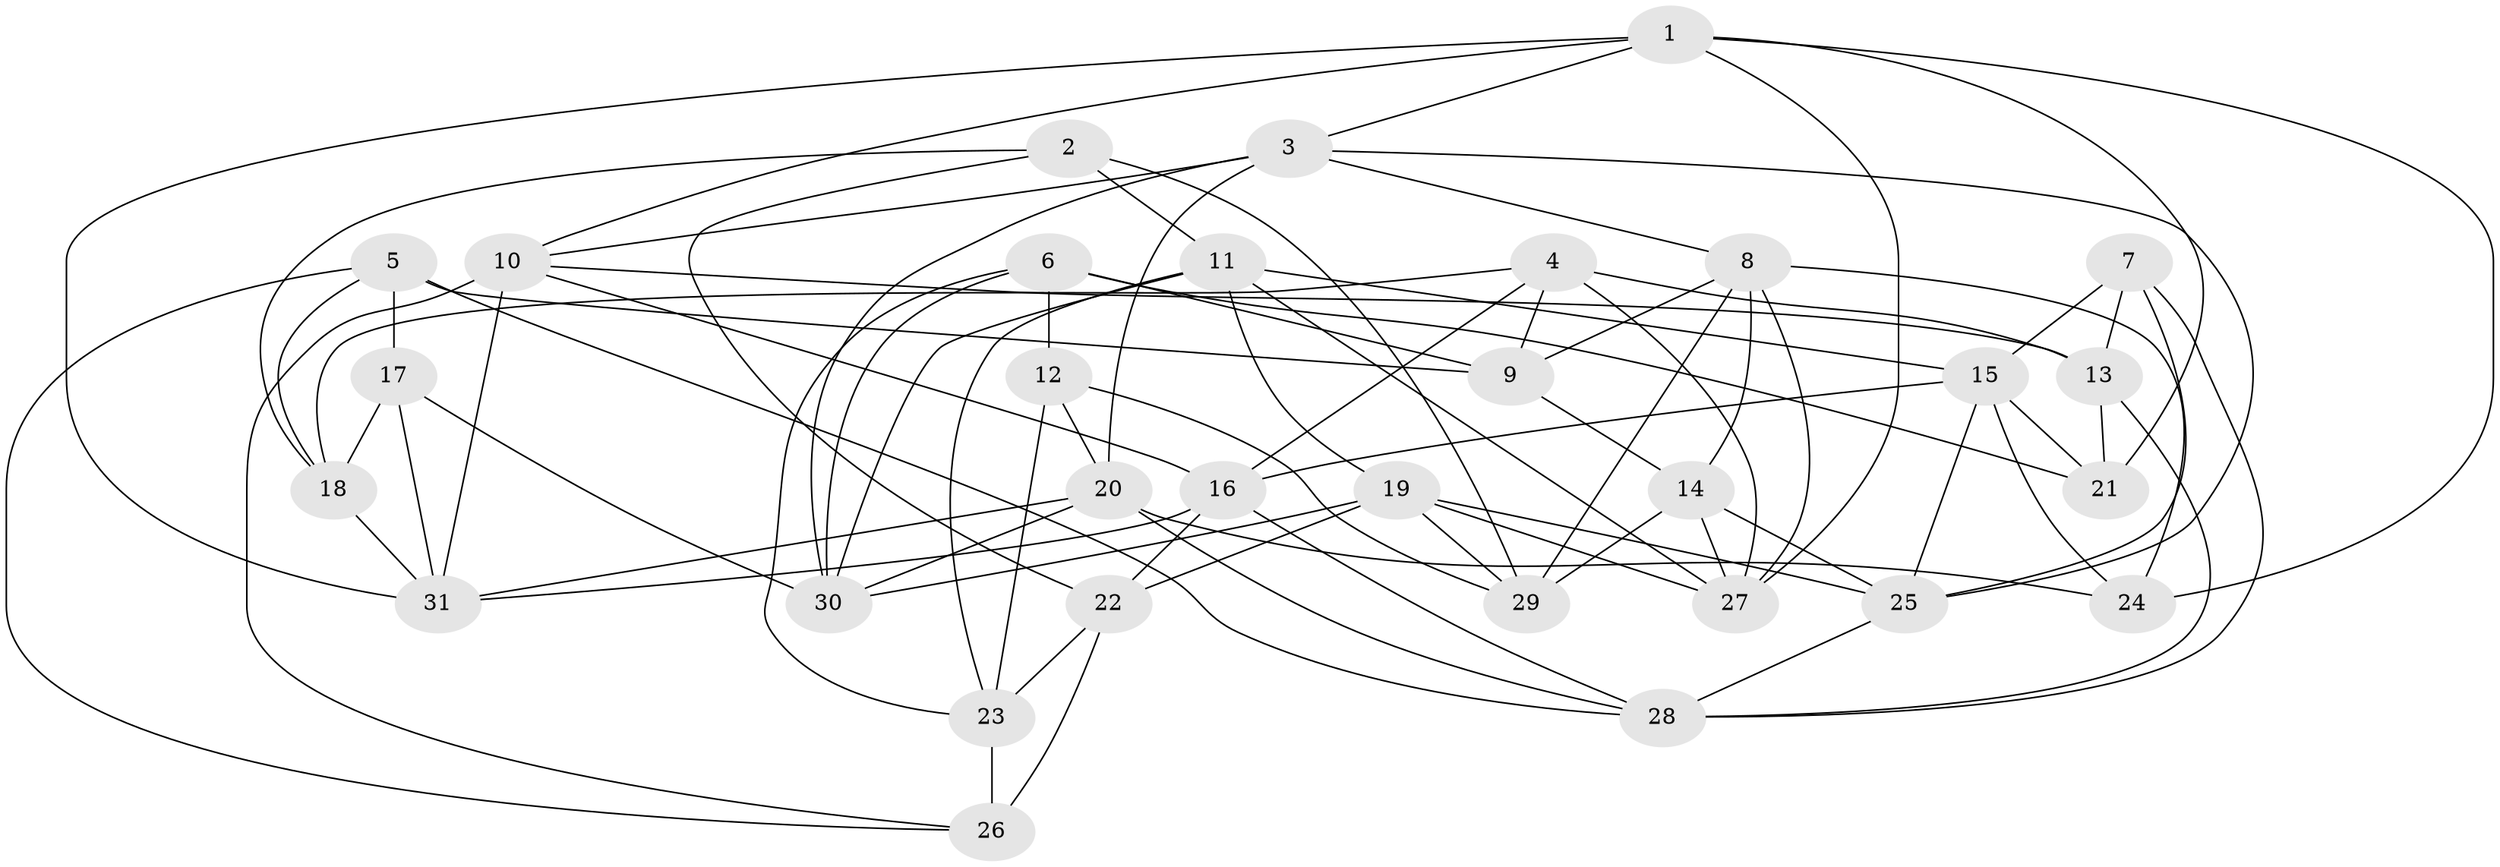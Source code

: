 // original degree distribution, {4: 1.0}
// Generated by graph-tools (version 1.1) at 2025/50/03/09/25 03:50:43]
// undirected, 31 vertices, 81 edges
graph export_dot {
graph [start="1"]
  node [color=gray90,style=filled];
  1;
  2;
  3;
  4;
  5;
  6;
  7;
  8;
  9;
  10;
  11;
  12;
  13;
  14;
  15;
  16;
  17;
  18;
  19;
  20;
  21;
  22;
  23;
  24;
  25;
  26;
  27;
  28;
  29;
  30;
  31;
  1 -- 3 [weight=1.0];
  1 -- 10 [weight=1.0];
  1 -- 21 [weight=1.0];
  1 -- 24 [weight=1.0];
  1 -- 27 [weight=1.0];
  1 -- 31 [weight=1.0];
  2 -- 11 [weight=1.0];
  2 -- 18 [weight=1.0];
  2 -- 22 [weight=1.0];
  2 -- 29 [weight=1.0];
  3 -- 8 [weight=1.0];
  3 -- 10 [weight=1.0];
  3 -- 20 [weight=1.0];
  3 -- 25 [weight=1.0];
  3 -- 30 [weight=1.0];
  4 -- 9 [weight=1.0];
  4 -- 13 [weight=2.0];
  4 -- 16 [weight=1.0];
  4 -- 18 [weight=1.0];
  4 -- 27 [weight=1.0];
  5 -- 9 [weight=1.0];
  5 -- 17 [weight=2.0];
  5 -- 18 [weight=1.0];
  5 -- 26 [weight=1.0];
  5 -- 28 [weight=1.0];
  6 -- 9 [weight=2.0];
  6 -- 12 [weight=1.0];
  6 -- 21 [weight=1.0];
  6 -- 23 [weight=1.0];
  6 -- 30 [weight=1.0];
  7 -- 13 [weight=1.0];
  7 -- 15 [weight=1.0];
  7 -- 25 [weight=1.0];
  7 -- 28 [weight=1.0];
  8 -- 9 [weight=1.0];
  8 -- 14 [weight=1.0];
  8 -- 24 [weight=1.0];
  8 -- 27 [weight=1.0];
  8 -- 29 [weight=1.0];
  9 -- 14 [weight=1.0];
  10 -- 13 [weight=1.0];
  10 -- 16 [weight=1.0];
  10 -- 26 [weight=1.0];
  10 -- 31 [weight=1.0];
  11 -- 15 [weight=1.0];
  11 -- 19 [weight=1.0];
  11 -- 23 [weight=1.0];
  11 -- 27 [weight=1.0];
  11 -- 30 [weight=1.0];
  12 -- 20 [weight=1.0];
  12 -- 23 [weight=1.0];
  12 -- 29 [weight=1.0];
  13 -- 21 [weight=1.0];
  13 -- 28 [weight=1.0];
  14 -- 25 [weight=1.0];
  14 -- 27 [weight=1.0];
  14 -- 29 [weight=2.0];
  15 -- 16 [weight=1.0];
  15 -- 21 [weight=1.0];
  15 -- 24 [weight=1.0];
  15 -- 25 [weight=1.0];
  16 -- 22 [weight=1.0];
  16 -- 28 [weight=1.0];
  16 -- 31 [weight=1.0];
  17 -- 18 [weight=2.0];
  17 -- 30 [weight=1.0];
  17 -- 31 [weight=1.0];
  18 -- 31 [weight=1.0];
  19 -- 22 [weight=1.0];
  19 -- 25 [weight=1.0];
  19 -- 27 [weight=1.0];
  19 -- 29 [weight=1.0];
  19 -- 30 [weight=1.0];
  20 -- 24 [weight=1.0];
  20 -- 28 [weight=1.0];
  20 -- 30 [weight=1.0];
  20 -- 31 [weight=1.0];
  22 -- 23 [weight=1.0];
  22 -- 26 [weight=2.0];
  23 -- 26 [weight=2.0];
  25 -- 28 [weight=1.0];
}

